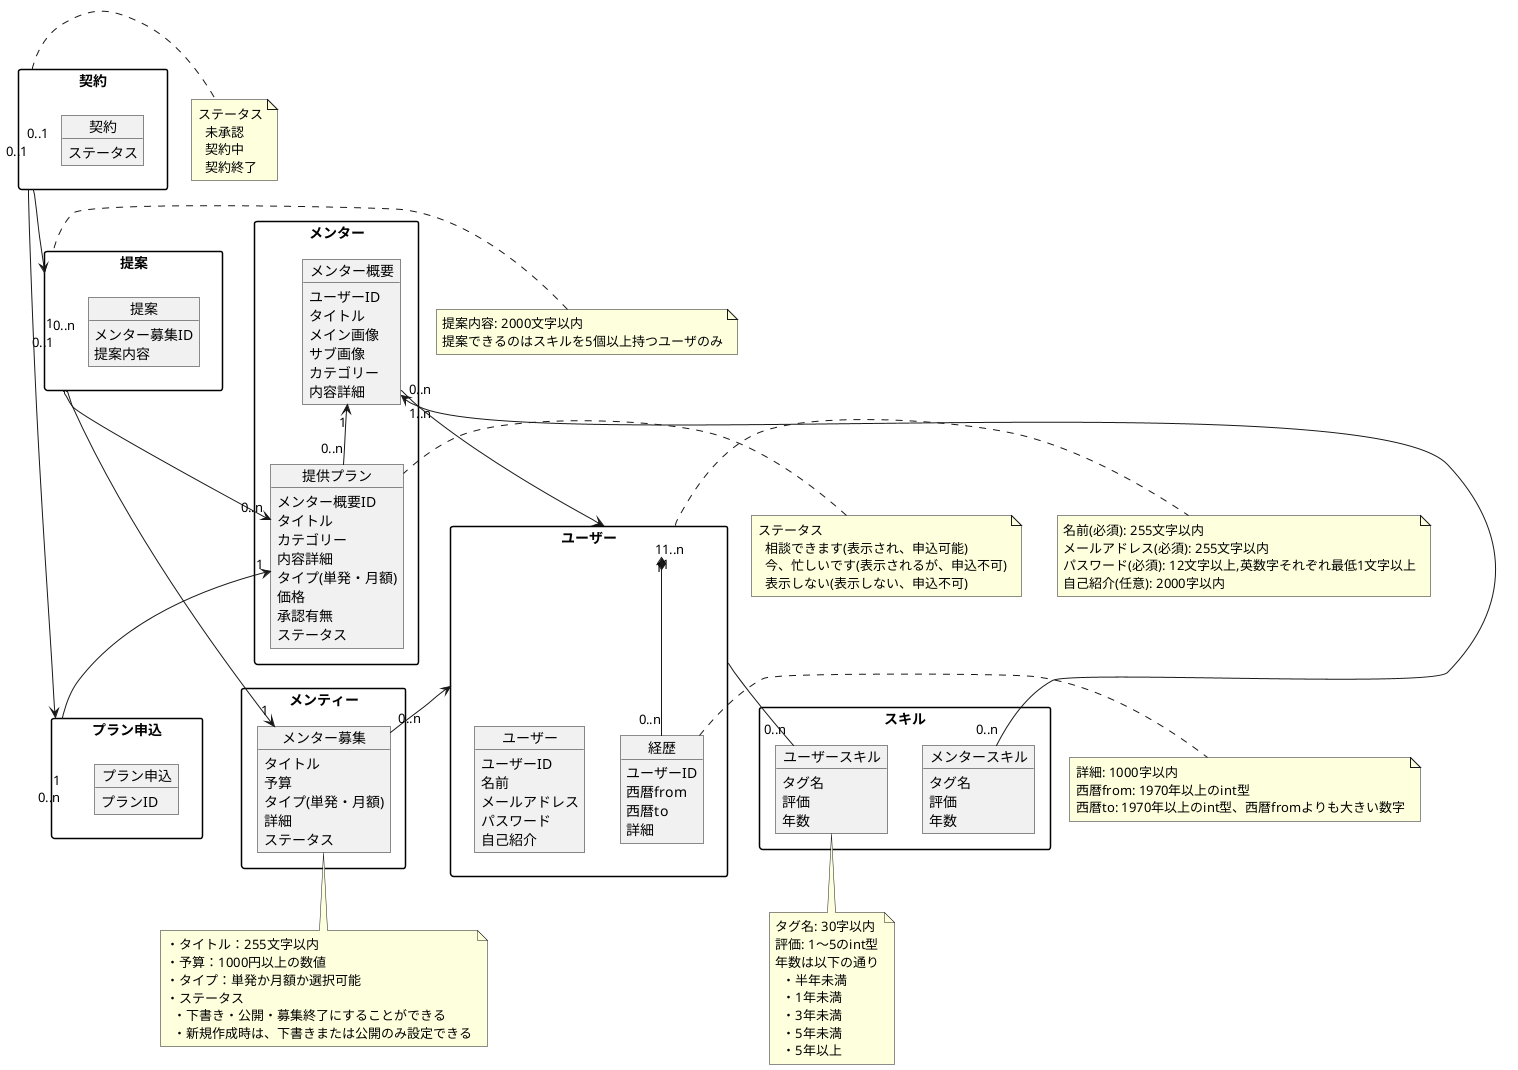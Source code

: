 @startuml
skinparam packageStyle rectangle

package ユーザー {
  object ユーザー {
    ユーザーID
    名前
    メールアドレス
    パスワード
    自己紹介
  }

  object 経歴 {
    ユーザーID
    西暦from
    西暦to
    詳細
  }
}

ユーザー "1" *-- "0..n" 経歴
note right of ユーザー
名前(必須): 255文字以内
メールアドレス(必須): 255文字以内
パスワード(必須): 12文字以上,英数字それぞれ最低1文字以上
自己紹介(任意): 2000字以内
end note

note right of 経歴
詳細: 1000字以内
西暦from: 1970年以上のint型
西暦to: 1970年以上のint型、西暦fromよりも大きい数字
end note

package スキル {
  object ユーザースキル {
    タグ名
    評価
    年数
  }
  object メンタースキル {
    タグ名
    評価
    年数
  }
}

note bottom of ユーザースキル
タグ名: 30字以内
評価: 1〜5のint型
年数は以下の通り
  ・半年未満
  ・1年未満
  ・3年未満
  ・5年未満
  ・5年以上
end note

package メンター {
  object メンター概要 {
    ユーザーID
    タイトル
    メイン画像
    サブ画像
    カテゴリー
    内容詳細
  }

  object 提供プラン {
    メンター概要ID
    タイトル
    カテゴリー
    内容詳細
    タイプ(単発・月額)
    価格
    承認有無
    ステータス
  }
}

package 提案 {
  object 提案 {
    メンター募集ID
    提案内容
  }
}

note left of 提案
提案内容: 2000文字以内
提案できるのはスキルを5個以上持つユーザのみ
end note

note left of 提供プラン
ステータス
  相談できます(表示され、申込可能)
  今、忙しいです(表示されるが、申込不可)
  表示しない(表示しない、申込不可)
end note

ユーザー "1..n" -- "0..n" ユーザースキル
メンター概要 "1..n" <-- "0..n" メンタースキル
メンター概要 "1" <-- "0..n" 提供プラン
メンター概要 "0..n" --> "1" ユーザー
提案 "0..1" --> "0..n" 提供プラン

package メンティー {
  object メンター募集 {
    タイトル
    予算
    タイプ(単発・月額)
    詳細
    ステータス
  }
}
package プラン申込 {
  object プラン申込 {
    プランID
  }
}
note bottom of メンター募集
・タイトル：255文字以内
・予算：1000円以上の数値
・タイプ：単発か月額か選択可能
・ステータス
  ・下書き・公開・募集終了にすることができる
  ・新規作成時は、下書きまたは公開のみ設定できる
end note
ユーザー "1" <-- "0..n" メンター募集
提供プラン "1" <-- "0..n" プラン申込
提案 "0..n" --> "1" メンター募集

package 契約 {
  object 契約 {
    ステータス
  }
}
note right of 契約
ステータス
  未承認
  契約中
  契約終了
end note
契約 "0..1" --> "1" 提案
契約 "0..1" --> "1" プラン申込

@enduml
